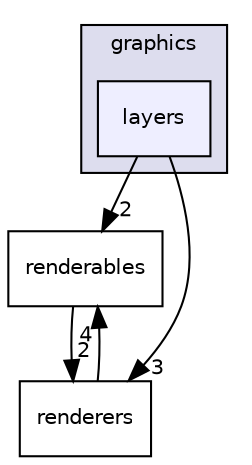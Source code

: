 digraph "C:/Dev/Game Engines/Fireworks-Engine/Fireworks Engine/Fireworks Core/src/graphics/layers" {
  compound=true
  node [ fontsize="10", fontname="Helvetica"];
  edge [ labelfontsize="10", labelfontname="Helvetica"];
  subgraph clusterdir_c50f98d358cbf947e76187523a44f226 {
    graph [ bgcolor="#ddddee", pencolor="black", label="graphics" fontname="Helvetica", fontsize="10", URL="dir_c50f98d358cbf947e76187523a44f226.html"]
  dir_6f8207bcba105ea6998d56837120879d [shape=box, label="layers", style="filled", fillcolor="#eeeeff", pencolor="black", URL="dir_6f8207bcba105ea6998d56837120879d.html"];
  }
  dir_2391ac95875f8f8acbac330c82e85a99 [shape=box label="renderables" URL="dir_2391ac95875f8f8acbac330c82e85a99.html"];
  dir_cdbbfb6d3b4edcbb4596a33c4a9f2b9b [shape=box label="renderers" URL="dir_cdbbfb6d3b4edcbb4596a33c4a9f2b9b.html"];
  dir_6f8207bcba105ea6998d56837120879d->dir_2391ac95875f8f8acbac330c82e85a99 [headlabel="2", labeldistance=1.5 headhref="dir_000008_000009.html"];
  dir_6f8207bcba105ea6998d56837120879d->dir_cdbbfb6d3b4edcbb4596a33c4a9f2b9b [headlabel="3", labeldistance=1.5 headhref="dir_000008_000010.html"];
  dir_2391ac95875f8f8acbac330c82e85a99->dir_cdbbfb6d3b4edcbb4596a33c4a9f2b9b [headlabel="2", labeldistance=1.5 headhref="dir_000009_000010.html"];
  dir_cdbbfb6d3b4edcbb4596a33c4a9f2b9b->dir_2391ac95875f8f8acbac330c82e85a99 [headlabel="4", labeldistance=1.5 headhref="dir_000010_000009.html"];
}
